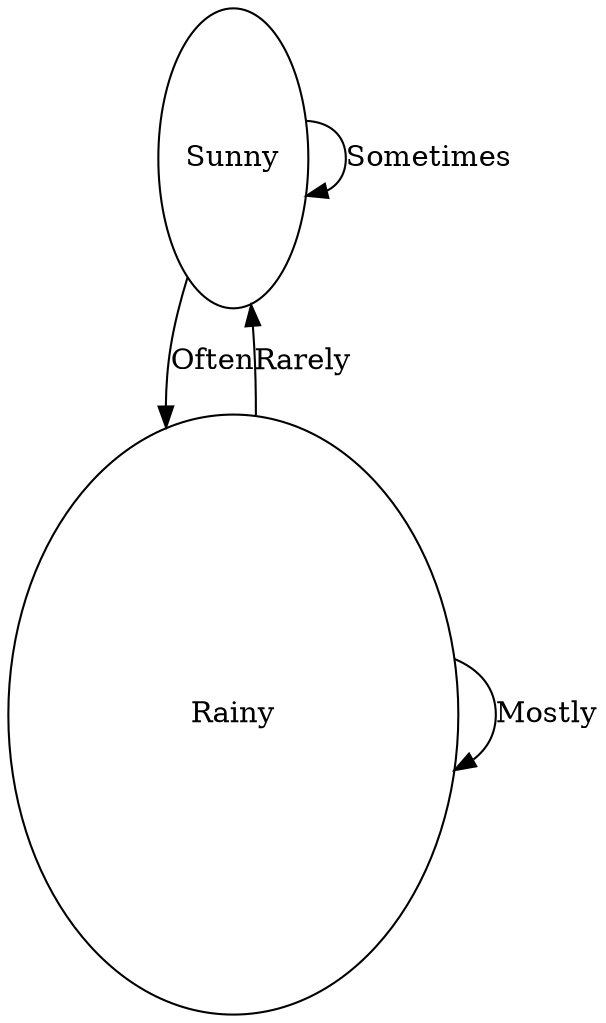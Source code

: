 digraph G {
0[label="Sunny",comment="Yellow$$$SPACE$$$thing",width=1,height=2];
1[label="Rainy",comment="Grey$$$SPACE$$$things",width=3,height=4];
0->0 [label="Sometimes",comment="20%",width=1,height=2];
0->1 [label="Often",comment="80%",width=3,height=4];
1->0 [label="Rarely",comment="10%",width=5,height=6];
1->1 [label="Mostly",comment="90%",width=7,height=8];
}
